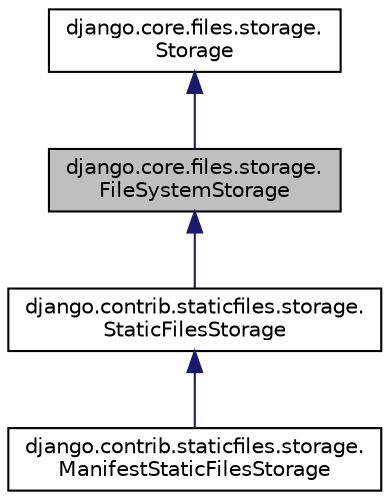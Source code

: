 digraph "django.core.files.storage.FileSystemStorage"
{
 // LATEX_PDF_SIZE
  edge [fontname="Helvetica",fontsize="10",labelfontname="Helvetica",labelfontsize="10"];
  node [fontname="Helvetica",fontsize="10",shape=record];
  Node1 [label="django.core.files.storage.\lFileSystemStorage",height=0.2,width=0.4,color="black", fillcolor="grey75", style="filled", fontcolor="black",tooltip=" "];
  Node2 -> Node1 [dir="back",color="midnightblue",fontsize="10",style="solid",fontname="Helvetica"];
  Node2 [label="django.core.files.storage.\lStorage",height=0.2,width=0.4,color="black", fillcolor="white", style="filled",URL="$dc/dad/classdjango_1_1core_1_1files_1_1storage_1_1_storage.html",tooltip=" "];
  Node1 -> Node3 [dir="back",color="midnightblue",fontsize="10",style="solid",fontname="Helvetica"];
  Node3 [label="django.contrib.staticfiles.storage.\lStaticFilesStorage",height=0.2,width=0.4,color="black", fillcolor="white", style="filled",URL="$de/db9/classdjango_1_1contrib_1_1staticfiles_1_1storage_1_1_static_files_storage.html",tooltip=" "];
  Node3 -> Node4 [dir="back",color="midnightblue",fontsize="10",style="solid",fontname="Helvetica"];
  Node4 [label="django.contrib.staticfiles.storage.\lManifestStaticFilesStorage",height=0.2,width=0.4,color="black", fillcolor="white", style="filled",URL="$da/d66/classdjango_1_1contrib_1_1staticfiles_1_1storage_1_1_manifest_static_files_storage.html",tooltip=" "];
}
